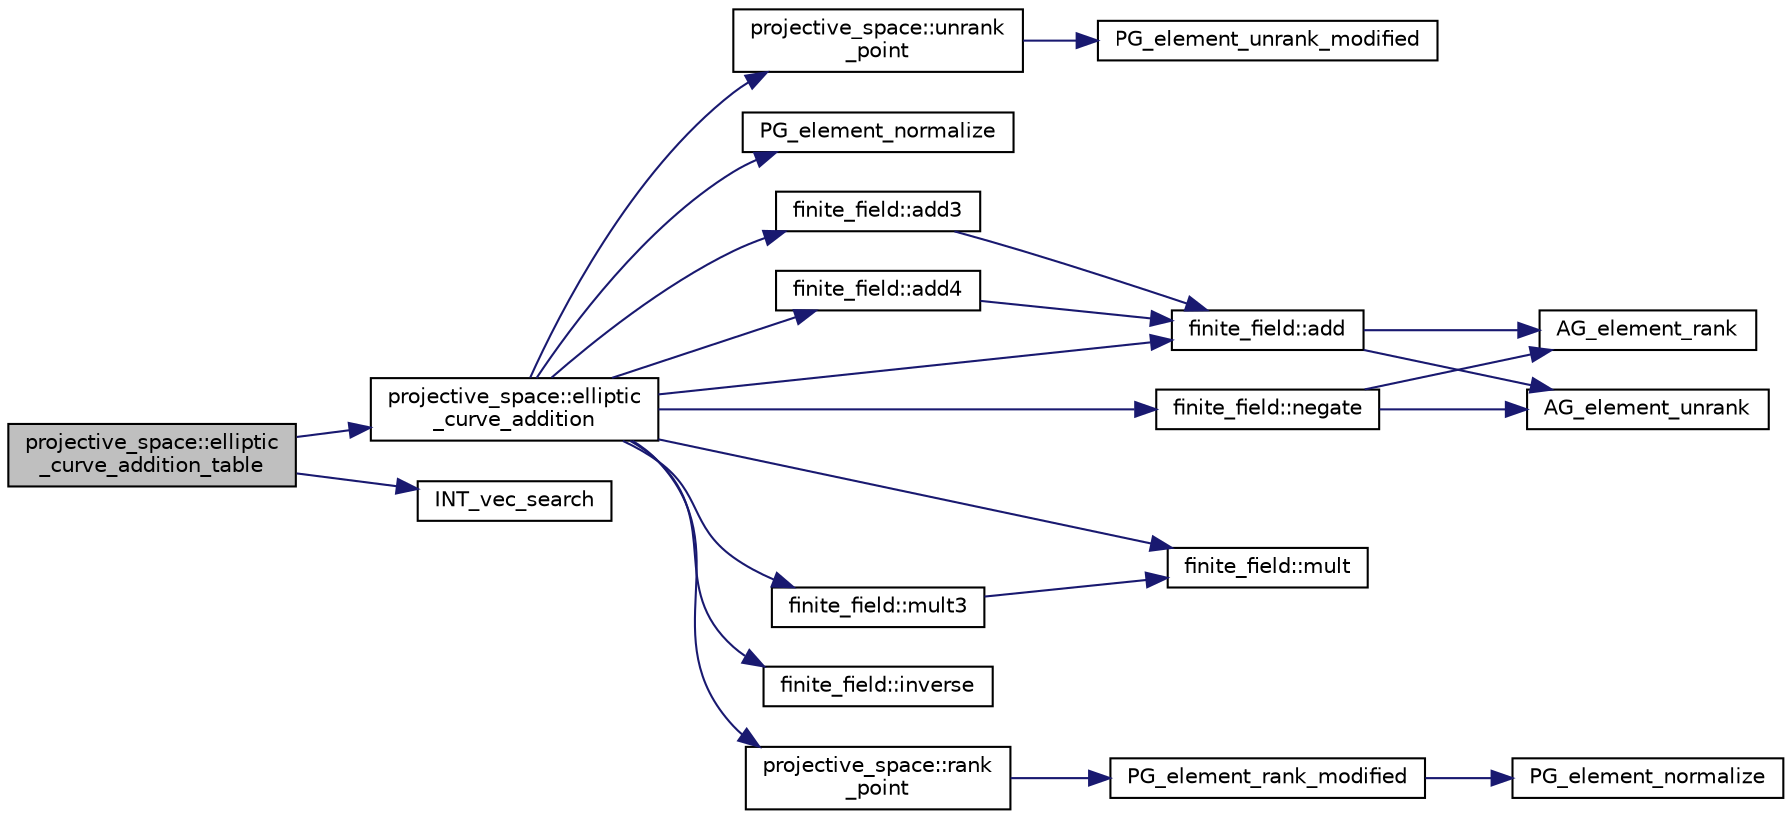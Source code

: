digraph "projective_space::elliptic_curve_addition_table"
{
  edge [fontname="Helvetica",fontsize="10",labelfontname="Helvetica",labelfontsize="10"];
  node [fontname="Helvetica",fontsize="10",shape=record];
  rankdir="LR";
  Node1055 [label="projective_space::elliptic\l_curve_addition_table",height=0.2,width=0.4,color="black", fillcolor="grey75", style="filled", fontcolor="black"];
  Node1055 -> Node1056 [color="midnightblue",fontsize="10",style="solid",fontname="Helvetica"];
  Node1056 [label="projective_space::elliptic\l_curve_addition",height=0.2,width=0.4,color="black", fillcolor="white", style="filled",URL="$d2/d17/classprojective__space.html#a8467d469b4b77005ddb537766a0818a4"];
  Node1056 -> Node1057 [color="midnightblue",fontsize="10",style="solid",fontname="Helvetica"];
  Node1057 [label="projective_space::unrank\l_point",height=0.2,width=0.4,color="black", fillcolor="white", style="filled",URL="$d2/d17/classprojective__space.html#a3cb7917af4c5f1590b660d4bf907e0fa"];
  Node1057 -> Node1058 [color="midnightblue",fontsize="10",style="solid",fontname="Helvetica"];
  Node1058 [label="PG_element_unrank_modified",height=0.2,width=0.4,color="black", fillcolor="white", style="filled",URL="$d4/d67/geometry_8h.html#a83ae9b605d496f6a90345303f6efae64"];
  Node1056 -> Node1059 [color="midnightblue",fontsize="10",style="solid",fontname="Helvetica"];
  Node1059 [label="PG_element_normalize",height=0.2,width=0.4,color="black", fillcolor="white", style="filled",URL="$d4/d67/geometry_8h.html#a5a4c3c1158bad6bab0d786c616bd0996"];
  Node1056 -> Node1060 [color="midnightblue",fontsize="10",style="solid",fontname="Helvetica"];
  Node1060 [label="finite_field::negate",height=0.2,width=0.4,color="black", fillcolor="white", style="filled",URL="$df/d5a/classfinite__field.html#aa9d798298f25d4a9262b5bc5f1733e31"];
  Node1060 -> Node1061 [color="midnightblue",fontsize="10",style="solid",fontname="Helvetica"];
  Node1061 [label="AG_element_unrank",height=0.2,width=0.4,color="black", fillcolor="white", style="filled",URL="$d4/d67/geometry_8h.html#a4a33b86c87b2879b97cfa1327abe2885"];
  Node1060 -> Node1062 [color="midnightblue",fontsize="10",style="solid",fontname="Helvetica"];
  Node1062 [label="AG_element_rank",height=0.2,width=0.4,color="black", fillcolor="white", style="filled",URL="$d4/d67/geometry_8h.html#ab2ac908d07dd8038fd996e26bdc75c17"];
  Node1056 -> Node1063 [color="midnightblue",fontsize="10",style="solid",fontname="Helvetica"];
  Node1063 [label="finite_field::add3",height=0.2,width=0.4,color="black", fillcolor="white", style="filled",URL="$df/d5a/classfinite__field.html#aa3c53790ee7232f154fa43ebc46fb1f7"];
  Node1063 -> Node1064 [color="midnightblue",fontsize="10",style="solid",fontname="Helvetica"];
  Node1064 [label="finite_field::add",height=0.2,width=0.4,color="black", fillcolor="white", style="filled",URL="$df/d5a/classfinite__field.html#a8f12328a27500f3c7be0c849ebbc9d14"];
  Node1064 -> Node1061 [color="midnightblue",fontsize="10",style="solid",fontname="Helvetica"];
  Node1064 -> Node1062 [color="midnightblue",fontsize="10",style="solid",fontname="Helvetica"];
  Node1056 -> Node1065 [color="midnightblue",fontsize="10",style="solid",fontname="Helvetica"];
  Node1065 [label="finite_field::mult",height=0.2,width=0.4,color="black", fillcolor="white", style="filled",URL="$df/d5a/classfinite__field.html#a24fb5917aa6d4d656fd855b7f44a13b0"];
  Node1056 -> Node1066 [color="midnightblue",fontsize="10",style="solid",fontname="Helvetica"];
  Node1066 [label="finite_field::add4",height=0.2,width=0.4,color="black", fillcolor="white", style="filled",URL="$df/d5a/classfinite__field.html#ac023a9f0c3890a8d2c452aaa2d157502"];
  Node1066 -> Node1064 [color="midnightblue",fontsize="10",style="solid",fontname="Helvetica"];
  Node1056 -> Node1064 [color="midnightblue",fontsize="10",style="solid",fontname="Helvetica"];
  Node1056 -> Node1067 [color="midnightblue",fontsize="10",style="solid",fontname="Helvetica"];
  Node1067 [label="finite_field::mult3",height=0.2,width=0.4,color="black", fillcolor="white", style="filled",URL="$df/d5a/classfinite__field.html#a8075bbc643e9198c0a8f1d1eaa2faee3"];
  Node1067 -> Node1065 [color="midnightblue",fontsize="10",style="solid",fontname="Helvetica"];
  Node1056 -> Node1068 [color="midnightblue",fontsize="10",style="solid",fontname="Helvetica"];
  Node1068 [label="finite_field::inverse",height=0.2,width=0.4,color="black", fillcolor="white", style="filled",URL="$df/d5a/classfinite__field.html#a69f2a12c01e70b7ce2d115c5221c9cdd"];
  Node1056 -> Node1069 [color="midnightblue",fontsize="10",style="solid",fontname="Helvetica"];
  Node1069 [label="projective_space::rank\l_point",height=0.2,width=0.4,color="black", fillcolor="white", style="filled",URL="$d2/d17/classprojective__space.html#ae99e357b4a0ada3d5dcd07e13e65326a"];
  Node1069 -> Node1070 [color="midnightblue",fontsize="10",style="solid",fontname="Helvetica"];
  Node1070 [label="PG_element_rank_modified",height=0.2,width=0.4,color="black", fillcolor="white", style="filled",URL="$d4/d67/geometry_8h.html#a9cd1a8bf5b88a038e33862f6c2c3dd36"];
  Node1070 -> Node1071 [color="midnightblue",fontsize="10",style="solid",fontname="Helvetica"];
  Node1071 [label="PG_element_normalize",height=0.2,width=0.4,color="black", fillcolor="white", style="filled",URL="$df/de4/projective_8_c.html#a5a4c3c1158bad6bab0d786c616bd0996"];
  Node1055 -> Node1072 [color="midnightblue",fontsize="10",style="solid",fontname="Helvetica"];
  Node1072 [label="INT_vec_search",height=0.2,width=0.4,color="black", fillcolor="white", style="filled",URL="$d5/de2/foundations_2data__structures_2data__structures_8h.html#ad103ef2316a1f671bdb68fd9cd9ba945"];
}
